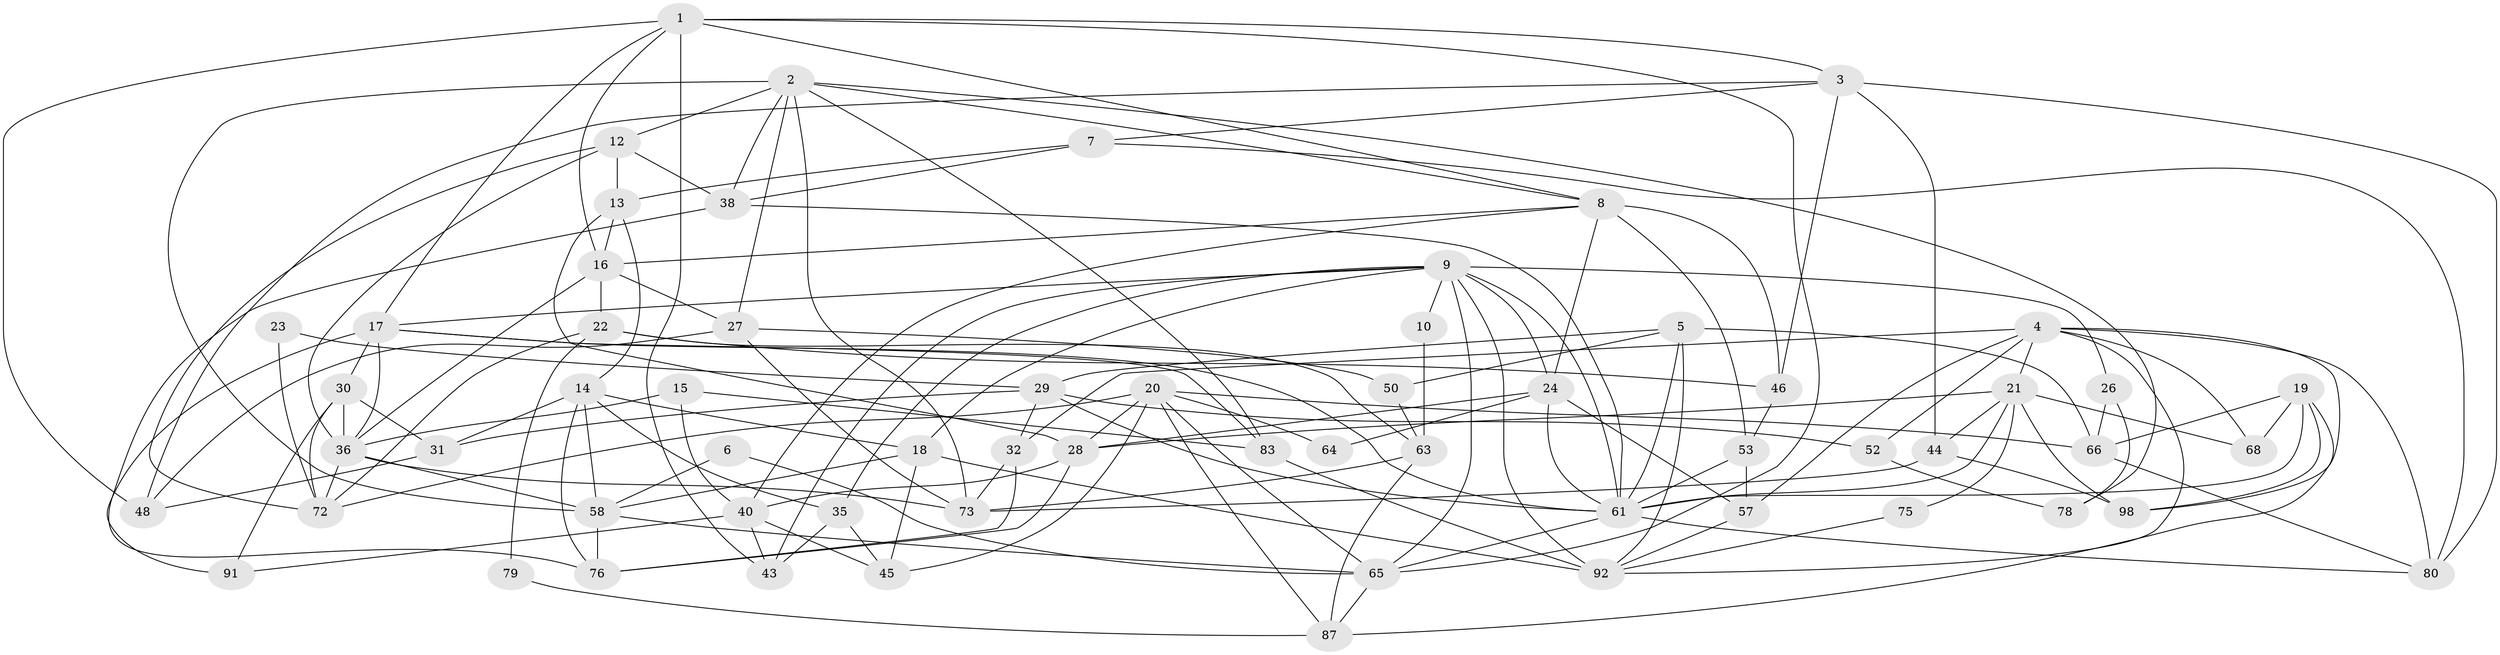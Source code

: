 // original degree distribution, {6: 0.12, 3: 0.23, 2: 0.16, 4: 0.28, 5: 0.17, 7: 0.03, 9: 0.01}
// Generated by graph-tools (version 1.1) at 2025/38/02/21/25 10:38:59]
// undirected, 62 vertices, 155 edges
graph export_dot {
graph [start="1"]
  node [color=gray90,style=filled];
  1 [super="+25"];
  2 [super="+33"];
  3 [super="+37"];
  4 [super="+74"];
  5 [super="+11"];
  6;
  7 [super="+42"];
  8 [super="+71"];
  9 [super="+56"];
  10;
  12 [super="+54"];
  13 [super="+41"];
  14 [super="+55"];
  15;
  16 [super="+90"];
  17 [super="+59"];
  18 [super="+94"];
  19 [super="+93"];
  20 [super="+47"];
  21 [super="+34"];
  22;
  23;
  24;
  26 [super="+82"];
  27 [super="+39"];
  28 [super="+49"];
  29 [super="+60"];
  30 [super="+70"];
  31;
  32 [super="+77"];
  35;
  36 [super="+51"];
  38 [super="+67"];
  40;
  43;
  44;
  45 [super="+69"];
  46;
  48 [super="+89"];
  50 [super="+99"];
  52;
  53;
  57 [super="+84"];
  58 [super="+81"];
  61 [super="+62"];
  63 [super="+100"];
  64;
  65 [super="+96"];
  66;
  68;
  72 [super="+97"];
  73 [super="+86"];
  75;
  76 [super="+85"];
  78;
  79;
  80;
  83 [super="+88"];
  87;
  91;
  92 [super="+95"];
  98;
  1 -- 43;
  1 -- 16;
  1 -- 3;
  1 -- 48;
  1 -- 17;
  1 -- 8;
  1 -- 65;
  2 -- 78;
  2 -- 83;
  2 -- 73;
  2 -- 58;
  2 -- 27;
  2 -- 12;
  2 -- 38;
  2 -- 8;
  3 -- 44;
  3 -- 80;
  3 -- 48;
  3 -- 7;
  3 -- 46;
  4 -- 68;
  4 -- 92;
  4 -- 21;
  4 -- 32;
  4 -- 80;
  4 -- 98;
  4 -- 52;
  4 -- 57;
  5 -- 29;
  5 -- 66;
  5 -- 50;
  5 -- 61;
  5 -- 92;
  6 -- 58;
  6 -- 65;
  7 -- 38;
  7 -- 80;
  7 -- 13;
  8 -- 16;
  8 -- 24;
  8 -- 46;
  8 -- 53;
  8 -- 40;
  9 -- 92;
  9 -- 43;
  9 -- 24;
  9 -- 17;
  9 -- 35;
  9 -- 10;
  9 -- 26;
  9 -- 61;
  9 -- 18;
  9 -- 65;
  10 -- 63;
  12 -- 13;
  12 -- 38;
  12 -- 72;
  12 -- 36;
  13 -- 28;
  13 -- 16;
  13 -- 14;
  14 -- 31 [weight=2];
  14 -- 18;
  14 -- 35;
  14 -- 58;
  14 -- 76;
  15 -- 40;
  15 -- 83;
  15 -- 36;
  16 -- 27 [weight=2];
  16 -- 36;
  16 -- 22;
  17 -- 61;
  17 -- 83;
  17 -- 30;
  17 -- 91;
  17 -- 36;
  18 -- 58 [weight=2];
  18 -- 45;
  18 -- 92;
  19 -- 66;
  19 -- 68;
  19 -- 98;
  19 -- 87;
  19 -- 61;
  20 -- 66;
  20 -- 87;
  20 -- 64;
  20 -- 28;
  20 -- 72;
  20 -- 45;
  20 -- 65;
  21 -- 98;
  21 -- 28;
  21 -- 68;
  21 -- 75;
  21 -- 44;
  21 -- 61;
  22 -- 46;
  22 -- 72;
  22 -- 79;
  22 -- 63;
  23 -- 29;
  23 -- 72;
  24 -- 28;
  24 -- 64;
  24 -- 61;
  24 -- 57;
  26 -- 66;
  26 -- 78;
  27 -- 50;
  27 -- 73;
  27 -- 48;
  28 -- 40;
  28 -- 76;
  29 -- 52;
  29 -- 32;
  29 -- 31;
  29 -- 61;
  30 -- 31;
  30 -- 72;
  30 -- 91;
  30 -- 36;
  31 -- 48;
  32 -- 73;
  32 -- 76;
  35 -- 43;
  35 -- 45;
  36 -- 58;
  36 -- 72;
  36 -- 73;
  38 -- 76;
  38 -- 61;
  40 -- 91;
  40 -- 43;
  40 -- 45;
  44 -- 98;
  44 -- 73;
  46 -- 53;
  50 -- 63 [weight=3];
  52 -- 78;
  53 -- 57;
  53 -- 61;
  57 -- 92;
  58 -- 65;
  58 -- 76;
  61 -- 80;
  61 -- 65;
  63 -- 73;
  63 -- 87;
  65 -- 87;
  66 -- 80;
  75 -- 92;
  79 -- 87;
  83 -- 92 [weight=2];
}
